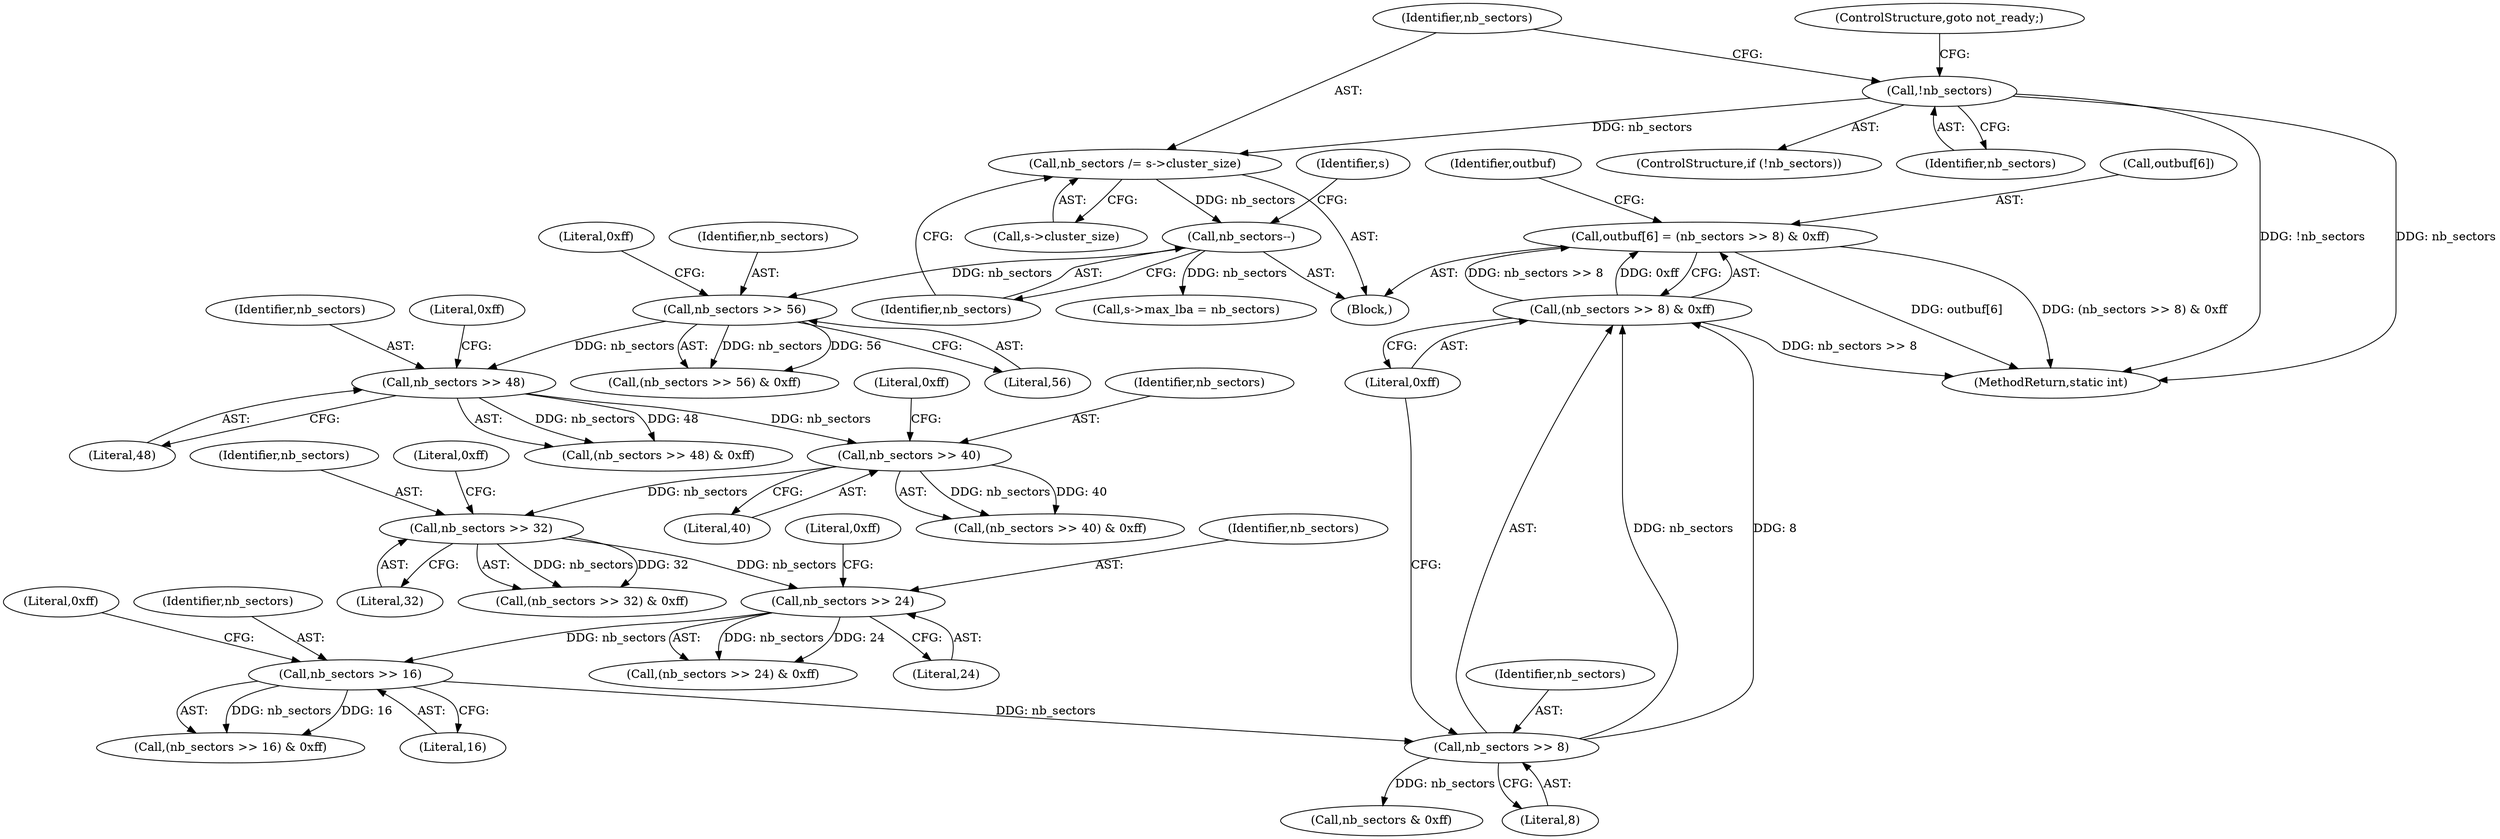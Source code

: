 digraph "0_qemu_7285477ab11831b1cf56e45878a89170dd06d9b9@array" {
"1000546" [label="(Call,outbuf[6] = (nb_sectors >> 8) & 0xff)"];
"1000550" [label="(Call,(nb_sectors >> 8) & 0xff)"];
"1000551" [label="(Call,nb_sectors >> 8)"];
"1000542" [label="(Call,nb_sectors >> 16)"];
"1000533" [label="(Call,nb_sectors >> 24)"];
"1000524" [label="(Call,nb_sectors >> 32)"];
"1000515" [label="(Call,nb_sectors >> 40)"];
"1000506" [label="(Call,nb_sectors >> 48)"];
"1000497" [label="(Call,nb_sectors >> 56)"];
"1000485" [label="(Call,nb_sectors--)"];
"1000480" [label="(Call,nb_sectors /= s->cluster_size)"];
"1000477" [label="(Call,!nb_sectors)"];
"1000526" [label="(Literal,32)"];
"1000496" [label="(Call,(nb_sectors >> 56) & 0xff)"];
"1000532" [label="(Call,(nb_sectors >> 24) & 0xff)"];
"1000541" [label="(Call,(nb_sectors >> 16) & 0xff)"];
"1000682" [label="(MethodReturn,static int)"];
"1000477" [label="(Call,!nb_sectors)"];
"1000535" [label="(Literal,24)"];
"1000523" [label="(Call,(nb_sectors >> 32) & 0xff)"];
"1000476" [label="(ControlStructure,if (!nb_sectors))"];
"1000517" [label="(Literal,40)"];
"1000524" [label="(Call,nb_sectors >> 32)"];
"1000499" [label="(Literal,56)"];
"1000544" [label="(Literal,16)"];
"1000507" [label="(Identifier,nb_sectors)"];
"1000542" [label="(Call,nb_sectors >> 16)"];
"1000480" [label="(Call,nb_sectors /= s->cluster_size)"];
"1000536" [label="(Literal,0xff)"];
"1000525" [label="(Identifier,nb_sectors)"];
"1000509" [label="(Literal,0xff)"];
"1000552" [label="(Identifier,nb_sectors)"];
"1000557" [label="(Identifier,outbuf)"];
"1000514" [label="(Call,(nb_sectors >> 40) & 0xff)"];
"1000534" [label="(Identifier,nb_sectors)"];
"1000508" [label="(Literal,48)"];
"1000505" [label="(Call,(nb_sectors >> 48) & 0xff)"];
"1000489" [label="(Identifier,s)"];
"1000485" [label="(Call,nb_sectors--)"];
"1000547" [label="(Call,outbuf[6])"];
"1000554" [label="(Literal,0xff)"];
"1000550" [label="(Call,(nb_sectors >> 8) & 0xff)"];
"1000500" [label="(Literal,0xff)"];
"1000559" [label="(Call,nb_sectors & 0xff)"];
"1000498" [label="(Identifier,nb_sectors)"];
"1000487" [label="(Call,s->max_lba = nb_sectors)"];
"1000515" [label="(Call,nb_sectors >> 40)"];
"1000478" [label="(Identifier,nb_sectors)"];
"1000546" [label="(Call,outbuf[6] = (nb_sectors >> 8) & 0xff)"];
"1000553" [label="(Literal,8)"];
"1000516" [label="(Identifier,nb_sectors)"];
"1000518" [label="(Literal,0xff)"];
"1000497" [label="(Call,nb_sectors >> 56)"];
"1000551" [label="(Call,nb_sectors >> 8)"];
"1000482" [label="(Call,s->cluster_size)"];
"1000479" [label="(ControlStructure,goto not_ready;)"];
"1000545" [label="(Literal,0xff)"];
"1000543" [label="(Identifier,nb_sectors)"];
"1000506" [label="(Call,nb_sectors >> 48)"];
"1000486" [label="(Identifier,nb_sectors)"];
"1000481" [label="(Identifier,nb_sectors)"];
"1000459" [label="(Block,)"];
"1000527" [label="(Literal,0xff)"];
"1000533" [label="(Call,nb_sectors >> 24)"];
"1000546" -> "1000459"  [label="AST: "];
"1000546" -> "1000550"  [label="CFG: "];
"1000547" -> "1000546"  [label="AST: "];
"1000550" -> "1000546"  [label="AST: "];
"1000557" -> "1000546"  [label="CFG: "];
"1000546" -> "1000682"  [label="DDG: (nb_sectors >> 8) & 0xff"];
"1000546" -> "1000682"  [label="DDG: outbuf[6]"];
"1000550" -> "1000546"  [label="DDG: nb_sectors >> 8"];
"1000550" -> "1000546"  [label="DDG: 0xff"];
"1000550" -> "1000554"  [label="CFG: "];
"1000551" -> "1000550"  [label="AST: "];
"1000554" -> "1000550"  [label="AST: "];
"1000550" -> "1000682"  [label="DDG: nb_sectors >> 8"];
"1000551" -> "1000550"  [label="DDG: nb_sectors"];
"1000551" -> "1000550"  [label="DDG: 8"];
"1000551" -> "1000553"  [label="CFG: "];
"1000552" -> "1000551"  [label="AST: "];
"1000553" -> "1000551"  [label="AST: "];
"1000554" -> "1000551"  [label="CFG: "];
"1000542" -> "1000551"  [label="DDG: nb_sectors"];
"1000551" -> "1000559"  [label="DDG: nb_sectors"];
"1000542" -> "1000541"  [label="AST: "];
"1000542" -> "1000544"  [label="CFG: "];
"1000543" -> "1000542"  [label="AST: "];
"1000544" -> "1000542"  [label="AST: "];
"1000545" -> "1000542"  [label="CFG: "];
"1000542" -> "1000541"  [label="DDG: nb_sectors"];
"1000542" -> "1000541"  [label="DDG: 16"];
"1000533" -> "1000542"  [label="DDG: nb_sectors"];
"1000533" -> "1000532"  [label="AST: "];
"1000533" -> "1000535"  [label="CFG: "];
"1000534" -> "1000533"  [label="AST: "];
"1000535" -> "1000533"  [label="AST: "];
"1000536" -> "1000533"  [label="CFG: "];
"1000533" -> "1000532"  [label="DDG: nb_sectors"];
"1000533" -> "1000532"  [label="DDG: 24"];
"1000524" -> "1000533"  [label="DDG: nb_sectors"];
"1000524" -> "1000523"  [label="AST: "];
"1000524" -> "1000526"  [label="CFG: "];
"1000525" -> "1000524"  [label="AST: "];
"1000526" -> "1000524"  [label="AST: "];
"1000527" -> "1000524"  [label="CFG: "];
"1000524" -> "1000523"  [label="DDG: nb_sectors"];
"1000524" -> "1000523"  [label="DDG: 32"];
"1000515" -> "1000524"  [label="DDG: nb_sectors"];
"1000515" -> "1000514"  [label="AST: "];
"1000515" -> "1000517"  [label="CFG: "];
"1000516" -> "1000515"  [label="AST: "];
"1000517" -> "1000515"  [label="AST: "];
"1000518" -> "1000515"  [label="CFG: "];
"1000515" -> "1000514"  [label="DDG: nb_sectors"];
"1000515" -> "1000514"  [label="DDG: 40"];
"1000506" -> "1000515"  [label="DDG: nb_sectors"];
"1000506" -> "1000505"  [label="AST: "];
"1000506" -> "1000508"  [label="CFG: "];
"1000507" -> "1000506"  [label="AST: "];
"1000508" -> "1000506"  [label="AST: "];
"1000509" -> "1000506"  [label="CFG: "];
"1000506" -> "1000505"  [label="DDG: nb_sectors"];
"1000506" -> "1000505"  [label="DDG: 48"];
"1000497" -> "1000506"  [label="DDG: nb_sectors"];
"1000497" -> "1000496"  [label="AST: "];
"1000497" -> "1000499"  [label="CFG: "];
"1000498" -> "1000497"  [label="AST: "];
"1000499" -> "1000497"  [label="AST: "];
"1000500" -> "1000497"  [label="CFG: "];
"1000497" -> "1000496"  [label="DDG: nb_sectors"];
"1000497" -> "1000496"  [label="DDG: 56"];
"1000485" -> "1000497"  [label="DDG: nb_sectors"];
"1000485" -> "1000459"  [label="AST: "];
"1000485" -> "1000486"  [label="CFG: "];
"1000486" -> "1000485"  [label="AST: "];
"1000489" -> "1000485"  [label="CFG: "];
"1000480" -> "1000485"  [label="DDG: nb_sectors"];
"1000485" -> "1000487"  [label="DDG: nb_sectors"];
"1000480" -> "1000459"  [label="AST: "];
"1000480" -> "1000482"  [label="CFG: "];
"1000481" -> "1000480"  [label="AST: "];
"1000482" -> "1000480"  [label="AST: "];
"1000486" -> "1000480"  [label="CFG: "];
"1000477" -> "1000480"  [label="DDG: nb_sectors"];
"1000477" -> "1000476"  [label="AST: "];
"1000477" -> "1000478"  [label="CFG: "];
"1000478" -> "1000477"  [label="AST: "];
"1000479" -> "1000477"  [label="CFG: "];
"1000481" -> "1000477"  [label="CFG: "];
"1000477" -> "1000682"  [label="DDG: !nb_sectors"];
"1000477" -> "1000682"  [label="DDG: nb_sectors"];
}
